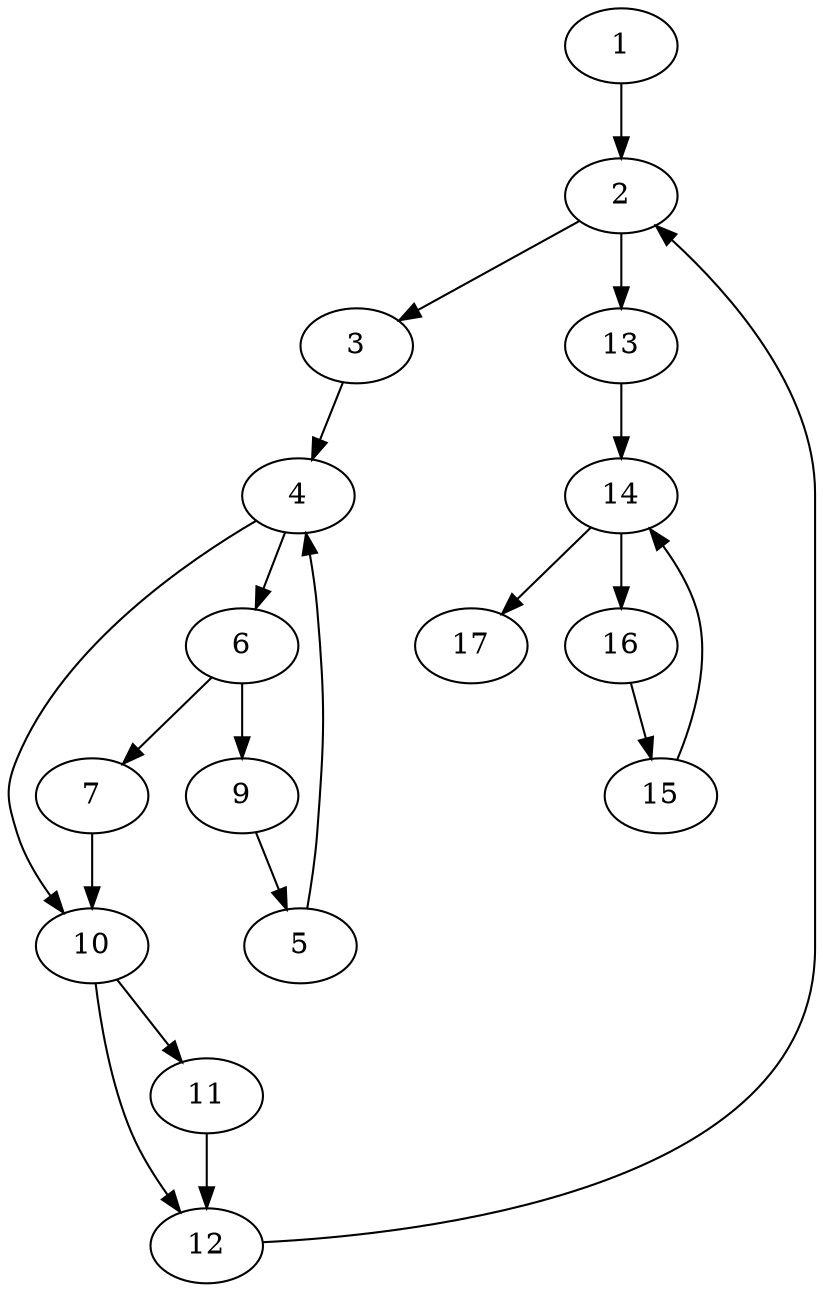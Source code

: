 Digraph G {
	1 -> 2;
	2 -> 3;
	2 -> 13;
	3 -> 4;
	4 -> 6;
	4 -> 10;
	5 -> 4;
	6 -> 7;
	6 -> 9;
	7 -> 10;
	9 -> 5;
	10 -> 11;
	10 -> 12;
	11 -> 12;
	12 -> 2;
	13 -> 14;
	14 -> 16;
	14 -> 17;
	15 -> 14;
	16 -> 15;
} 